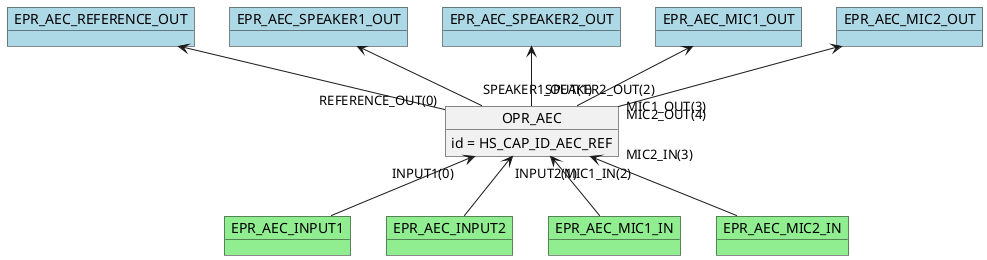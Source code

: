 @startuml

    object OPR_AEC
    OPR_AEC : id = HS_CAP_ID_AEC_REF
    object EPR_AEC_INPUT1 #lightgreen
    OPR_AEC "INPUT1(0)" <-- EPR_AEC_INPUT1
    object EPR_AEC_INPUT2 #lightgreen
    OPR_AEC "INPUT2(1)" <-- EPR_AEC_INPUT2
    object EPR_AEC_MIC1_IN #lightgreen
    OPR_AEC "MIC1_IN(2)" <-- EPR_AEC_MIC1_IN
    object EPR_AEC_MIC2_IN #lightgreen
    OPR_AEC "MIC2_IN(3)" <-- EPR_AEC_MIC2_IN
    object EPR_AEC_REFERENCE_OUT #lightblue
    EPR_AEC_REFERENCE_OUT <-- "REFERENCE_OUT(0)" OPR_AEC
    object EPR_AEC_SPEAKER1_OUT #lightblue
    EPR_AEC_SPEAKER1_OUT <-- "SPEAKER1_OUT(1)" OPR_AEC
    object EPR_AEC_SPEAKER2_OUT #lightblue
    EPR_AEC_SPEAKER2_OUT <-- "SPEAKER2_OUT(2)" OPR_AEC
    object EPR_AEC_MIC1_OUT #lightblue
    EPR_AEC_MIC1_OUT <-- "MIC1_OUT(3)" OPR_AEC
    object EPR_AEC_MIC2_OUT #lightblue
    EPR_AEC_MIC2_OUT <-- "MIC2_OUT(4)" OPR_AEC
@enduml
